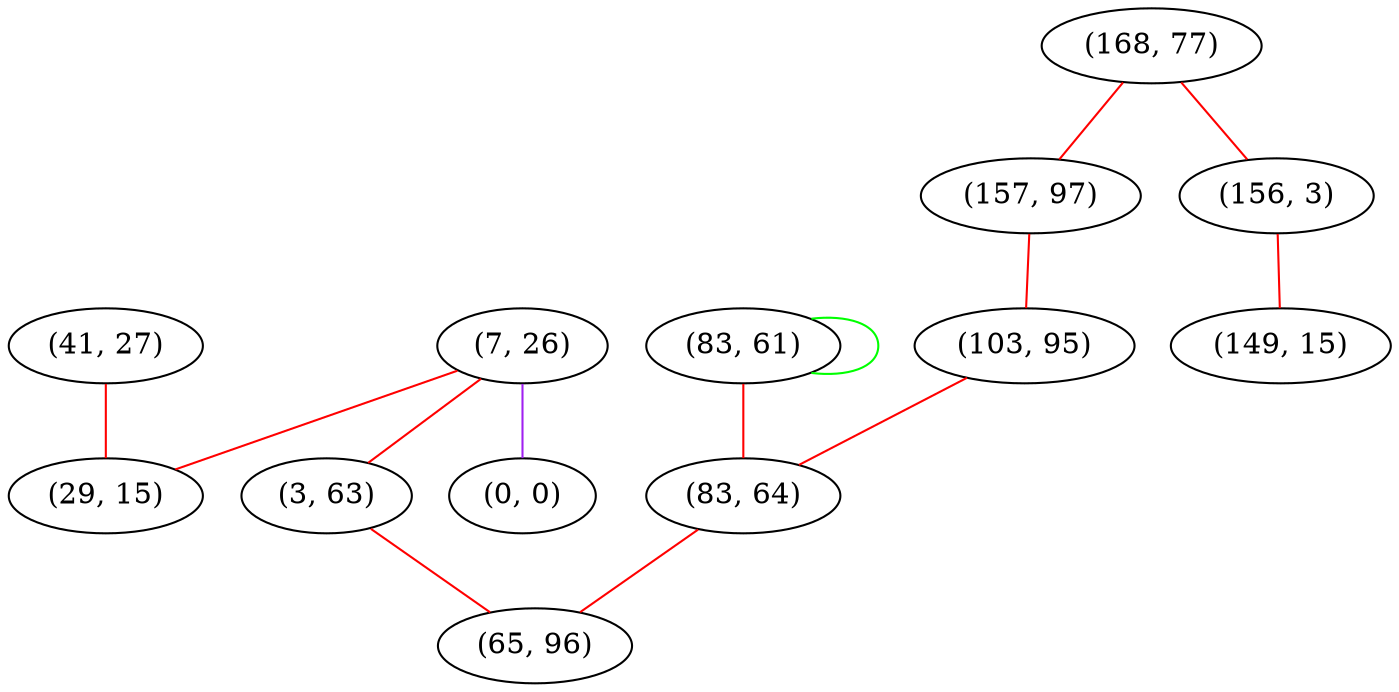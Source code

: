 graph "" {
"(41, 27)";
"(168, 77)";
"(7, 26)";
"(157, 97)";
"(83, 61)";
"(156, 3)";
"(3, 63)";
"(149, 15)";
"(103, 95)";
"(83, 64)";
"(0, 0)";
"(65, 96)";
"(29, 15)";
"(41, 27)" -- "(29, 15)"  [color=red, key=0, weight=1];
"(168, 77)" -- "(157, 97)"  [color=red, key=0, weight=1];
"(168, 77)" -- "(156, 3)"  [color=red, key=0, weight=1];
"(7, 26)" -- "(3, 63)"  [color=red, key=0, weight=1];
"(7, 26)" -- "(29, 15)"  [color=red, key=0, weight=1];
"(7, 26)" -- "(0, 0)"  [color=purple, key=0, weight=4];
"(157, 97)" -- "(103, 95)"  [color=red, key=0, weight=1];
"(83, 61)" -- "(83, 64)"  [color=red, key=0, weight=1];
"(83, 61)" -- "(83, 61)"  [color=green, key=0, weight=2];
"(156, 3)" -- "(149, 15)"  [color=red, key=0, weight=1];
"(3, 63)" -- "(65, 96)"  [color=red, key=0, weight=1];
"(103, 95)" -- "(83, 64)"  [color=red, key=0, weight=1];
"(83, 64)" -- "(65, 96)"  [color=red, key=0, weight=1];
}
